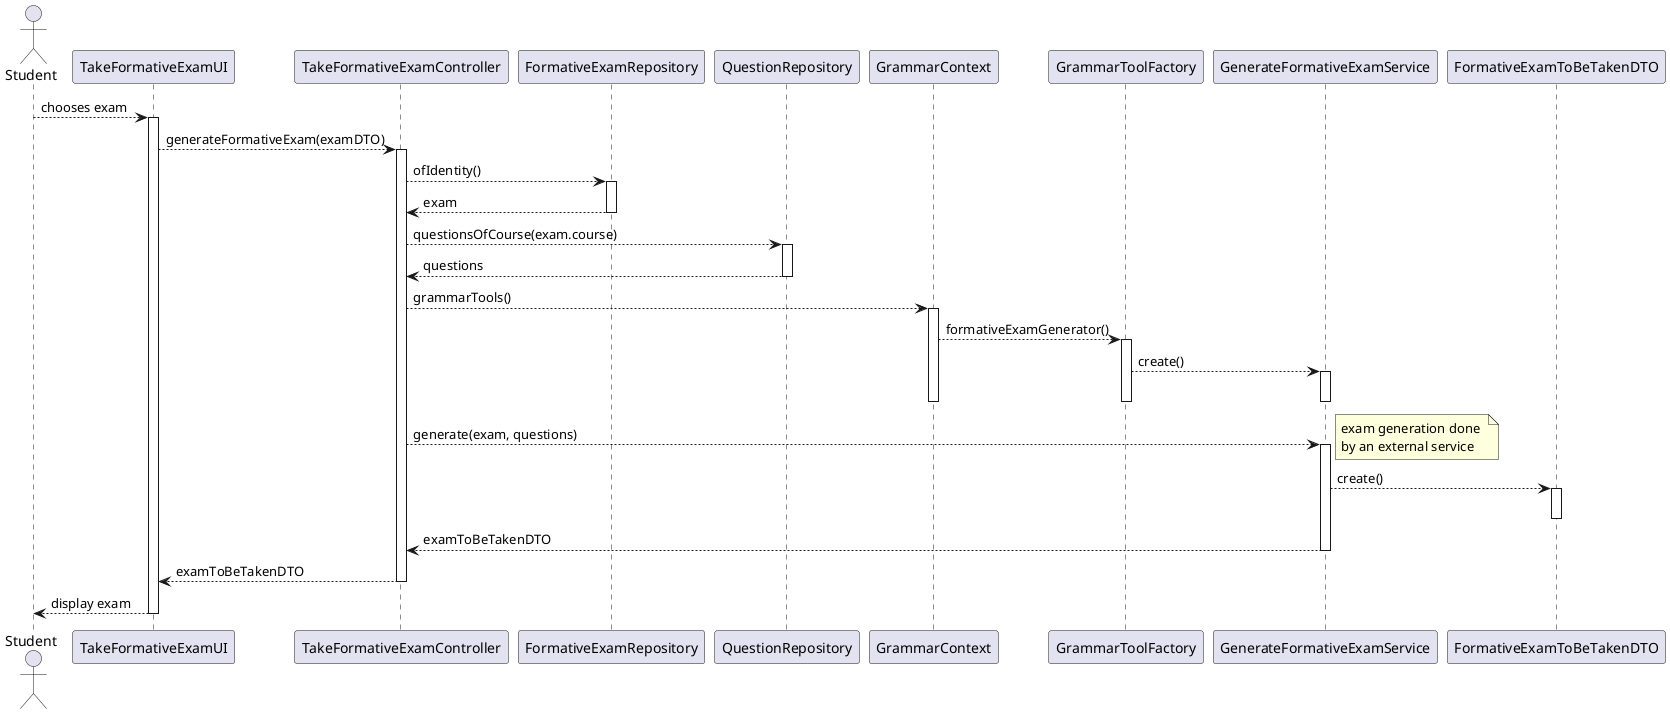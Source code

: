 @startuml

actor Student as student

participant TakeFormativeExamUI as ui
participant TakeFormativeExamController as ctrl

participant FormativeExamRepository as repo
participant QuestionRepository as q_repo

participant GrammarContext as ctx
participant GrammarToolFactory as grepo

participant GenerateFormativeExamService as svc
participant FormativeExamToBeTakenDTO as dto

student --> ui : chooses exam
activate ui
    ui --> ctrl : generateFormativeExam(examDTO)
    activate ctrl
        ctrl --> repo : ofIdentity()
        activate repo
            repo --> ctrl : exam
        deactivate repo

        ctrl --> q_repo : questionsOfCourse(exam.course)
        activate q_repo
            q_repo --> ctrl : questions
        deactivate q_repo

        ctrl --> ctx : grammarTools()
        activate ctx
            ctx --> grepo : formativeExamGenerator()
            activate grepo
                grepo --> svc : create()
                activate svc
                deactivate svc
            deactivate grepo
        deactivate ctx

        ctrl --> svc : generate(exam, questions)
        activate svc
            note right: exam generation done \nby an external service
            svc --> dto : create()
            activate dto
            deactivate dto
            svc --> ctrl : examToBeTakenDTO
        deactivate svc

        ctrl --> ui : examToBeTakenDTO
    deactivate ctrl

    ui --> student : display exam
deactivate ui

@enduml
